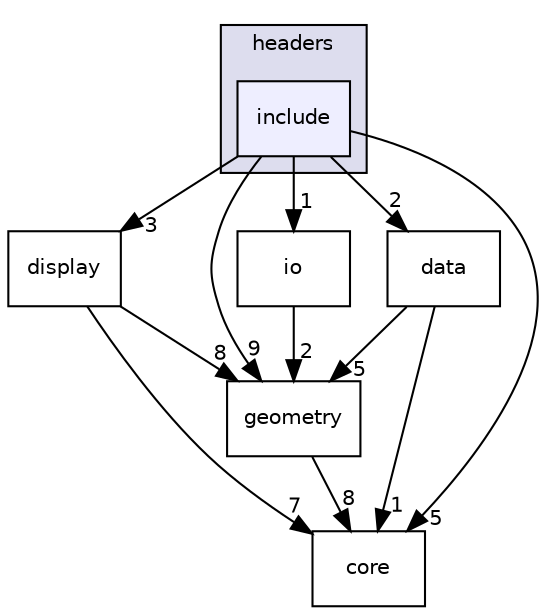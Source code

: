 digraph "C:/Users/vishu.b/source/repos/zSpace_v0.1/headers/include" {
  compound=true
  node [ fontsize="10", fontname="Helvetica"];
  edge [ labelfontsize="10", labelfontname="Helvetica"];
  subgraph clusterdir_fd8be38ecb671794cbf508314cbbc8e5 {
    graph [ bgcolor="#ddddee", pencolor="black", label="headers" fontname="Helvetica", fontsize="10", URL="dir_fd8be38ecb671794cbf508314cbbc8e5.html"]
  dir_3fd3a83d18768ee1f8755542f9363eb5 [shape=box, label="include", style="filled", fillcolor="#eeeeff", pencolor="black", URL="dir_3fd3a83d18768ee1f8755542f9363eb5.html"];
  }
  dir_5288b0d00acff6905486f020b988d414 [shape=box label="display" URL="dir_5288b0d00acff6905486f020b988d414.html"];
  dir_3c7b6ea23d9889f13e5cc461ab9ce698 [shape=box label="geometry" URL="dir_3c7b6ea23d9889f13e5cc461ab9ce698.html"];
  dir_838a0a824c64a784dfa7c716f461c7ae [shape=box label="data" URL="dir_838a0a824c64a784dfa7c716f461c7ae.html"];
  dir_9770c1f114a7d52dbb094cd614701326 [shape=box label="io" URL="dir_9770c1f114a7d52dbb094cd614701326.html"];
  dir_67ee8d2864d599d6ef5c9e7bde8e4cfe [shape=box label="core" URL="dir_67ee8d2864d599d6ef5c9e7bde8e4cfe.html"];
  dir_3fd3a83d18768ee1f8755542f9363eb5->dir_5288b0d00acff6905486f020b988d414 [headlabel="3", labeldistance=1.5 headhref="dir_000008_000006.html"];
  dir_3fd3a83d18768ee1f8755542f9363eb5->dir_3c7b6ea23d9889f13e5cc461ab9ce698 [headlabel="9", labeldistance=1.5 headhref="dir_000008_000007.html"];
  dir_3fd3a83d18768ee1f8755542f9363eb5->dir_838a0a824c64a784dfa7c716f461c7ae [headlabel="2", labeldistance=1.5 headhref="dir_000008_000005.html"];
  dir_3fd3a83d18768ee1f8755542f9363eb5->dir_9770c1f114a7d52dbb094cd614701326 [headlabel="1", labeldistance=1.5 headhref="dir_000008_000009.html"];
  dir_3fd3a83d18768ee1f8755542f9363eb5->dir_67ee8d2864d599d6ef5c9e7bde8e4cfe [headlabel="5", labeldistance=1.5 headhref="dir_000008_000004.html"];
  dir_5288b0d00acff6905486f020b988d414->dir_3c7b6ea23d9889f13e5cc461ab9ce698 [headlabel="8", labeldistance=1.5 headhref="dir_000006_000007.html"];
  dir_5288b0d00acff6905486f020b988d414->dir_67ee8d2864d599d6ef5c9e7bde8e4cfe [headlabel="7", labeldistance=1.5 headhref="dir_000006_000004.html"];
  dir_3c7b6ea23d9889f13e5cc461ab9ce698->dir_67ee8d2864d599d6ef5c9e7bde8e4cfe [headlabel="8", labeldistance=1.5 headhref="dir_000007_000004.html"];
  dir_838a0a824c64a784dfa7c716f461c7ae->dir_3c7b6ea23d9889f13e5cc461ab9ce698 [headlabel="5", labeldistance=1.5 headhref="dir_000005_000007.html"];
  dir_838a0a824c64a784dfa7c716f461c7ae->dir_67ee8d2864d599d6ef5c9e7bde8e4cfe [headlabel="1", labeldistance=1.5 headhref="dir_000005_000004.html"];
  dir_9770c1f114a7d52dbb094cd614701326->dir_3c7b6ea23d9889f13e5cc461ab9ce698 [headlabel="2", labeldistance=1.5 headhref="dir_000009_000007.html"];
}
